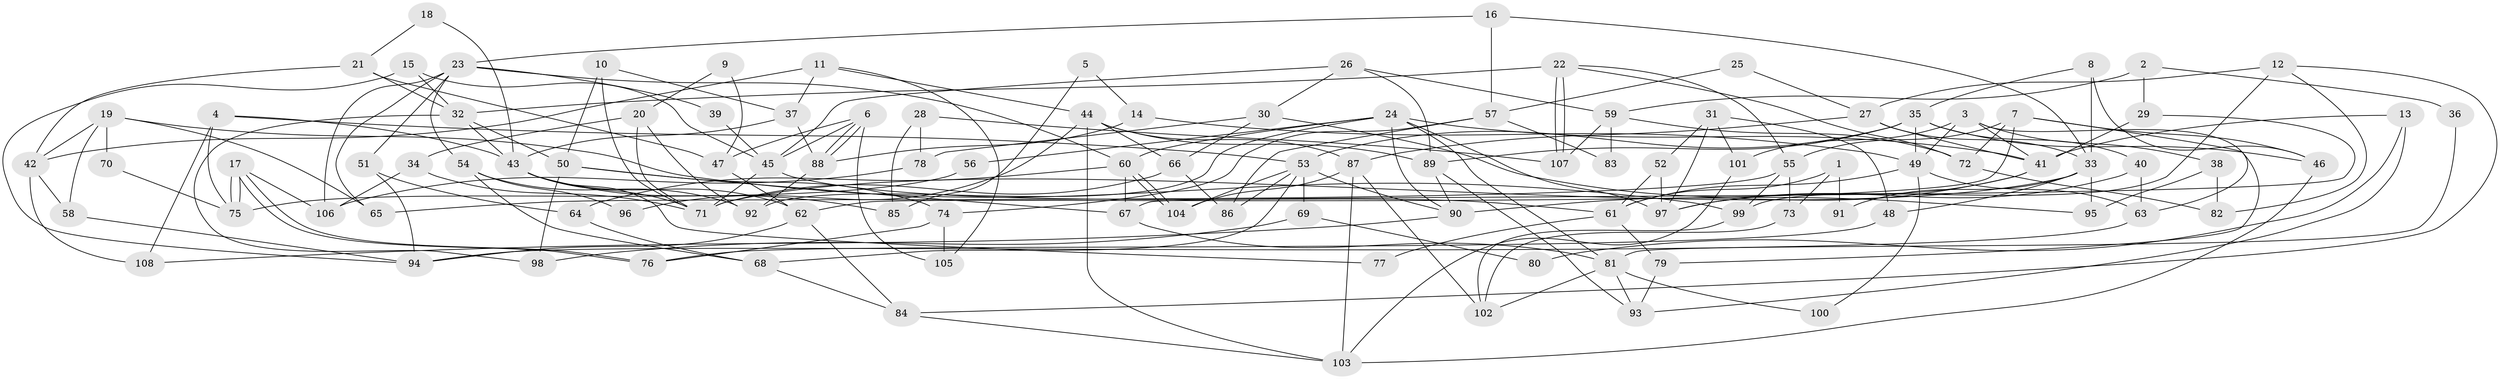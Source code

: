 // coarse degree distribution, {6: 0.12121212121212122, 8: 0.15151515151515152, 3: 0.12121212121212122, 9: 0.21212121212121213, 10: 0.030303030303030304, 11: 0.030303030303030304, 7: 0.09090909090909091, 2: 0.09090909090909091, 4: 0.09090909090909091, 14: 0.030303030303030304, 5: 0.030303030303030304}
// Generated by graph-tools (version 1.1) at 2025/51/03/04/25 22:51:22]
// undirected, 108 vertices, 216 edges
graph export_dot {
  node [color=gray90,style=filled];
  1;
  2;
  3;
  4;
  5;
  6;
  7;
  8;
  9;
  10;
  11;
  12;
  13;
  14;
  15;
  16;
  17;
  18;
  19;
  20;
  21;
  22;
  23;
  24;
  25;
  26;
  27;
  28;
  29;
  30;
  31;
  32;
  33;
  34;
  35;
  36;
  37;
  38;
  39;
  40;
  41;
  42;
  43;
  44;
  45;
  46;
  47;
  48;
  49;
  50;
  51;
  52;
  53;
  54;
  55;
  56;
  57;
  58;
  59;
  60;
  61;
  62;
  63;
  64;
  65;
  66;
  67;
  68;
  69;
  70;
  71;
  72;
  73;
  74;
  75;
  76;
  77;
  78;
  79;
  80;
  81;
  82;
  83;
  84;
  85;
  86;
  87;
  88;
  89;
  90;
  91;
  92;
  93;
  94;
  95;
  96;
  97;
  98;
  99;
  100;
  101;
  102;
  103;
  104;
  105;
  106;
  107;
  108;
  1 -- 61;
  1 -- 73;
  1 -- 91;
  2 -- 29;
  2 -- 59;
  2 -- 36;
  3 -- 49;
  3 -- 41;
  3 -- 38;
  3 -- 79;
  3 -- 101;
  4 -- 43;
  4 -- 108;
  4 -- 53;
  4 -- 75;
  5 -- 14;
  5 -- 85;
  6 -- 88;
  6 -- 88;
  6 -- 45;
  6 -- 47;
  6 -- 105;
  7 -- 46;
  7 -- 62;
  7 -- 55;
  7 -- 63;
  7 -- 72;
  8 -- 33;
  8 -- 35;
  8 -- 46;
  9 -- 47;
  9 -- 20;
  10 -- 71;
  10 -- 50;
  10 -- 37;
  11 -- 44;
  11 -- 37;
  11 -- 42;
  11 -- 105;
  12 -- 99;
  12 -- 27;
  12 -- 82;
  12 -- 84;
  13 -- 41;
  13 -- 93;
  13 -- 80;
  14 -- 49;
  14 -- 88;
  15 -- 32;
  15 -- 94;
  15 -- 45;
  16 -- 23;
  16 -- 33;
  16 -- 57;
  17 -- 76;
  17 -- 76;
  17 -- 75;
  17 -- 75;
  17 -- 106;
  18 -- 43;
  18 -- 21;
  19 -- 99;
  19 -- 42;
  19 -- 58;
  19 -- 65;
  19 -- 70;
  20 -- 92;
  20 -- 34;
  20 -- 71;
  21 -- 32;
  21 -- 42;
  21 -- 47;
  22 -- 32;
  22 -- 107;
  22 -- 107;
  22 -- 55;
  22 -- 72;
  23 -- 51;
  23 -- 65;
  23 -- 39;
  23 -- 54;
  23 -- 60;
  23 -- 106;
  24 -- 41;
  24 -- 60;
  24 -- 56;
  24 -- 81;
  24 -- 90;
  24 -- 92;
  24 -- 97;
  25 -- 27;
  25 -- 57;
  26 -- 30;
  26 -- 45;
  26 -- 59;
  26 -- 89;
  27 -- 87;
  27 -- 41;
  27 -- 33;
  28 -- 107;
  28 -- 78;
  28 -- 85;
  29 -- 67;
  29 -- 41;
  30 -- 66;
  30 -- 95;
  30 -- 78;
  31 -- 101;
  31 -- 52;
  31 -- 48;
  31 -- 97;
  32 -- 50;
  32 -- 43;
  32 -- 98;
  33 -- 71;
  33 -- 48;
  33 -- 91;
  33 -- 95;
  34 -- 71;
  34 -- 106;
  35 -- 46;
  35 -- 89;
  35 -- 40;
  35 -- 49;
  35 -- 53;
  36 -- 81;
  37 -- 88;
  37 -- 43;
  38 -- 82;
  38 -- 95;
  39 -- 45;
  40 -- 97;
  40 -- 63;
  41 -- 97;
  41 -- 90;
  42 -- 58;
  42 -- 108;
  43 -- 71;
  43 -- 62;
  43 -- 77;
  43 -- 85;
  44 -- 89;
  44 -- 87;
  44 -- 66;
  44 -- 96;
  44 -- 103;
  45 -- 71;
  45 -- 61;
  46 -- 103;
  47 -- 62;
  48 -- 76;
  49 -- 63;
  49 -- 61;
  49 -- 100;
  50 -- 74;
  50 -- 67;
  50 -- 98;
  51 -- 64;
  51 -- 94;
  52 -- 97;
  52 -- 61;
  53 -- 68;
  53 -- 69;
  53 -- 86;
  53 -- 90;
  53 -- 104;
  54 -- 68;
  54 -- 92;
  54 -- 96;
  55 -- 65;
  55 -- 73;
  55 -- 99;
  56 -- 75;
  57 -- 74;
  57 -- 83;
  57 -- 86;
  58 -- 94;
  59 -- 72;
  59 -- 83;
  59 -- 107;
  60 -- 104;
  60 -- 104;
  60 -- 64;
  60 -- 67;
  61 -- 77;
  61 -- 79;
  62 -- 84;
  62 -- 94;
  63 -- 94;
  64 -- 68;
  66 -- 86;
  66 -- 71;
  67 -- 81;
  68 -- 84;
  69 -- 98;
  69 -- 80;
  70 -- 75;
  72 -- 82;
  73 -- 102;
  74 -- 105;
  74 -- 76;
  78 -- 106;
  79 -- 93;
  81 -- 93;
  81 -- 100;
  81 -- 102;
  84 -- 103;
  87 -- 104;
  87 -- 103;
  87 -- 102;
  88 -- 92;
  89 -- 90;
  89 -- 93;
  90 -- 108;
  99 -- 102;
  101 -- 103;
}
